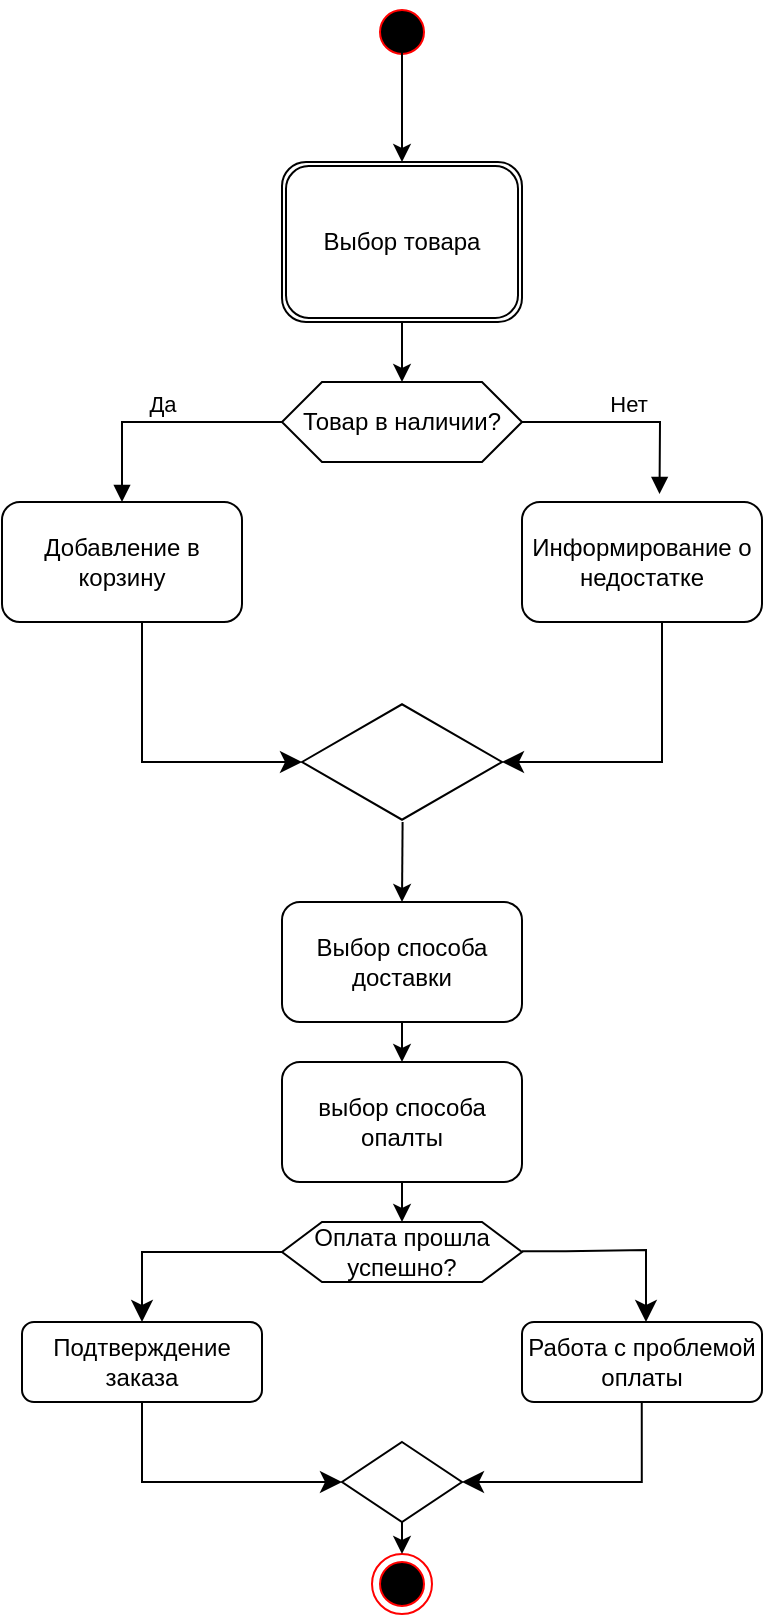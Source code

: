 <mxfile version="22.1.0" type="device">
  <diagram name="Page-1" id="e7e014a7-5840-1c2e-5031-d8a46d1fe8dd">
    <mxGraphModel dx="1500" dy="820" grid="1" gridSize="10" guides="1" tooltips="1" connect="1" arrows="1" fold="1" page="1" pageScale="1" pageWidth="1169" pageHeight="826" background="none" math="0" shadow="0">
      <root>
        <mxCell id="0" />
        <mxCell id="1" parent="0" />
        <mxCell id="th8ryTpsDhgGyTVlCRND-42" value="" style="ellipse;html=1;shape=endState;fillColor=#000000;strokeColor=#ff0000;" vertex="1" parent="1">
          <mxGeometry x="295" y="796" width="30" height="30" as="geometry" />
        </mxCell>
        <mxCell id="th8ryTpsDhgGyTVlCRND-43" value="" style="ellipse;shape=startState;fillColor=#000000;strokeColor=#ff0000;" vertex="1" parent="1">
          <mxGeometry x="295" y="20" width="30" height="30" as="geometry" />
        </mxCell>
        <mxCell id="th8ryTpsDhgGyTVlCRND-47" value="" style="endArrow=classic;html=1;rounded=0;exitX=0.5;exitY=1;exitDx=0;exitDy=0;" edge="1" parent="1">
          <mxGeometry width="50" height="50" relative="1" as="geometry">
            <mxPoint x="310" y="40" as="sourcePoint" />
            <mxPoint x="310" y="100" as="targetPoint" />
          </mxGeometry>
        </mxCell>
        <mxCell id="th8ryTpsDhgGyTVlCRND-48" value="Выбор товара" style="shape=ext;double=1;rounded=1;whiteSpace=wrap;html=1;" vertex="1" parent="1">
          <mxGeometry x="250" y="100" width="120" height="80" as="geometry" />
        </mxCell>
        <mxCell id="th8ryTpsDhgGyTVlCRND-49" value="Товар в наличии?" style="shape=hexagon;perimeter=hexagonPerimeter2;whiteSpace=wrap;html=1;fixedSize=1;" vertex="1" parent="1">
          <mxGeometry x="250" y="210" width="120" height="40" as="geometry" />
        </mxCell>
        <mxCell id="th8ryTpsDhgGyTVlCRND-50" value="" style="endArrow=classic;html=1;rounded=0;exitX=0.5;exitY=1;exitDx=0;exitDy=0;entryX=0.5;entryY=0;entryDx=0;entryDy=0;" edge="1" parent="1" source="th8ryTpsDhgGyTVlCRND-48" target="th8ryTpsDhgGyTVlCRND-49">
          <mxGeometry width="50" height="50" relative="1" as="geometry">
            <mxPoint x="410" y="240" as="sourcePoint" />
            <mxPoint x="460" y="190" as="targetPoint" />
          </mxGeometry>
        </mxCell>
        <mxCell id="th8ryTpsDhgGyTVlCRND-51" value="Добавление в корзину" style="rounded=1;whiteSpace=wrap;html=1;" vertex="1" parent="1">
          <mxGeometry x="110" y="270" width="120" height="60" as="geometry" />
        </mxCell>
        <mxCell id="th8ryTpsDhgGyTVlCRND-52" value="Информирование о недостатке" style="rounded=1;whiteSpace=wrap;html=1;" vertex="1" parent="1">
          <mxGeometry x="370" y="270" width="120" height="60" as="geometry" />
        </mxCell>
        <mxCell id="th8ryTpsDhgGyTVlCRND-56" value="Да" style="html=1;verticalAlign=bottom;endArrow=block;curved=0;rounded=0;entryX=0.5;entryY=0;entryDx=0;entryDy=0;exitX=0;exitY=0.5;exitDx=0;exitDy=0;" edge="1" parent="1" source="th8ryTpsDhgGyTVlCRND-49" target="th8ryTpsDhgGyTVlCRND-51">
          <mxGeometry width="80" relative="1" as="geometry">
            <mxPoint x="90" y="210" as="sourcePoint" />
            <mxPoint x="170" y="210" as="targetPoint" />
            <Array as="points">
              <mxPoint x="170" y="230" />
            </Array>
          </mxGeometry>
        </mxCell>
        <mxCell id="th8ryTpsDhgGyTVlCRND-57" value="Нет" style="html=1;verticalAlign=bottom;endArrow=block;curved=0;rounded=0;entryX=0.573;entryY=-0.067;entryDx=0;entryDy=0;entryPerimeter=0;" edge="1" parent="1" target="th8ryTpsDhgGyTVlCRND-52">
          <mxGeometry width="80" relative="1" as="geometry">
            <mxPoint x="370" y="230" as="sourcePoint" />
            <mxPoint x="450" y="230" as="targetPoint" />
            <Array as="points">
              <mxPoint x="439" y="230" />
            </Array>
          </mxGeometry>
        </mxCell>
        <mxCell id="th8ryTpsDhgGyTVlCRND-59" value="" style="edgeStyle=segmentEdgeStyle;endArrow=classic;html=1;curved=0;rounded=0;endSize=8;startSize=8;" edge="1" parent="1">
          <mxGeometry width="50" height="50" relative="1" as="geometry">
            <mxPoint x="180" y="330" as="sourcePoint" />
            <mxPoint x="260" y="400" as="targetPoint" />
            <Array as="points">
              <mxPoint x="180" y="400" />
            </Array>
          </mxGeometry>
        </mxCell>
        <mxCell id="th8ryTpsDhgGyTVlCRND-60" value="" style="edgeStyle=segmentEdgeStyle;endArrow=classic;html=1;curved=0;rounded=0;endSize=8;startSize=8;exitX=0.5;exitY=1;exitDx=0;exitDy=0;" edge="1" parent="1">
          <mxGeometry width="50" height="50" relative="1" as="geometry">
            <mxPoint x="400" y="330" as="sourcePoint" />
            <mxPoint x="360" y="400" as="targetPoint" />
            <Array as="points">
              <mxPoint x="440" y="330" />
              <mxPoint x="440" y="400" />
            </Array>
          </mxGeometry>
        </mxCell>
        <mxCell id="th8ryTpsDhgGyTVlCRND-66" value="" style="html=1;whiteSpace=wrap;aspect=fixed;shape=isoRectangle;" vertex="1" parent="1">
          <mxGeometry x="260" y="370" width="100" height="60" as="geometry" />
        </mxCell>
        <mxCell id="th8ryTpsDhgGyTVlCRND-69" value="" style="endArrow=classic;html=1;rounded=0;entryX=0.5;entryY=0;entryDx=0;entryDy=0;exitX=0.503;exitY=1;exitDx=0;exitDy=0;exitPerimeter=0;" edge="1" parent="1" source="th8ryTpsDhgGyTVlCRND-66" target="th8ryTpsDhgGyTVlCRND-70">
          <mxGeometry width="50" height="50" relative="1" as="geometry">
            <mxPoint x="310" y="440" as="sourcePoint" />
            <mxPoint x="310" y="460" as="targetPoint" />
          </mxGeometry>
        </mxCell>
        <mxCell id="th8ryTpsDhgGyTVlCRND-70" value="Выбор способа доставки" style="rounded=1;whiteSpace=wrap;html=1;" vertex="1" parent="1">
          <mxGeometry x="250" y="470" width="120" height="60" as="geometry" />
        </mxCell>
        <mxCell id="th8ryTpsDhgGyTVlCRND-71" value="выбор способа опалты" style="rounded=1;whiteSpace=wrap;html=1;" vertex="1" parent="1">
          <mxGeometry x="250" y="550" width="120" height="60" as="geometry" />
        </mxCell>
        <mxCell id="th8ryTpsDhgGyTVlCRND-72" value="" style="endArrow=classic;html=1;rounded=0;exitX=0.5;exitY=1;exitDx=0;exitDy=0;entryX=0.5;entryY=0;entryDx=0;entryDy=0;" edge="1" parent="1" source="th8ryTpsDhgGyTVlCRND-70" target="th8ryTpsDhgGyTVlCRND-71">
          <mxGeometry width="50" height="50" relative="1" as="geometry">
            <mxPoint x="150" y="570" as="sourcePoint" />
            <mxPoint x="200" y="520" as="targetPoint" />
          </mxGeometry>
        </mxCell>
        <mxCell id="th8ryTpsDhgGyTVlCRND-73" value="Оплата прошла успешно?" style="shape=hexagon;perimeter=hexagonPerimeter2;whiteSpace=wrap;html=1;fixedSize=1;" vertex="1" parent="1">
          <mxGeometry x="250" y="630" width="120" height="30" as="geometry" />
        </mxCell>
        <mxCell id="th8ryTpsDhgGyTVlCRND-74" value="" style="endArrow=classic;html=1;rounded=0;exitX=0.5;exitY=1;exitDx=0;exitDy=0;entryX=0.5;entryY=0;entryDx=0;entryDy=0;" edge="1" parent="1" source="th8ryTpsDhgGyTVlCRND-71" target="th8ryTpsDhgGyTVlCRND-73">
          <mxGeometry width="50" height="50" relative="1" as="geometry">
            <mxPoint x="490" y="650" as="sourcePoint" />
            <mxPoint x="540" y="600" as="targetPoint" />
          </mxGeometry>
        </mxCell>
        <mxCell id="th8ryTpsDhgGyTVlCRND-75" value="Подтверждение заказа" style="rounded=1;whiteSpace=wrap;html=1;" vertex="1" parent="1">
          <mxGeometry x="120" y="680" width="120" height="40" as="geometry" />
        </mxCell>
        <mxCell id="th8ryTpsDhgGyTVlCRND-76" value="Работа с проблемой оплаты" style="rounded=1;whiteSpace=wrap;html=1;" vertex="1" parent="1">
          <mxGeometry x="370" y="680" width="120" height="40" as="geometry" />
        </mxCell>
        <mxCell id="th8ryTpsDhgGyTVlCRND-77" value="" style="edgeStyle=segmentEdgeStyle;endArrow=classic;html=1;curved=0;rounded=0;endSize=8;startSize=8;exitX=0;exitY=0.5;exitDx=0;exitDy=0;" edge="1" parent="1" source="th8ryTpsDhgGyTVlCRND-73">
          <mxGeometry width="50" height="50" relative="1" as="geometry">
            <mxPoint x="160" y="680" as="sourcePoint" />
            <mxPoint x="180" y="680" as="targetPoint" />
            <Array as="points">
              <mxPoint x="180" y="645" />
              <mxPoint x="180" y="680" />
            </Array>
          </mxGeometry>
        </mxCell>
        <mxCell id="th8ryTpsDhgGyTVlCRND-78" value="" style="edgeStyle=segmentEdgeStyle;endArrow=classic;html=1;curved=0;rounded=0;endSize=8;startSize=8;exitX=0.984;exitY=0.354;exitDx=0;exitDy=0;exitPerimeter=0;" edge="1" parent="1">
          <mxGeometry width="50" height="50" relative="1" as="geometry">
            <mxPoint x="370" y="644.62" as="sourcePoint" />
            <mxPoint x="432" y="680" as="targetPoint" />
            <Array as="points">
              <mxPoint x="391.92" y="645" />
              <mxPoint x="431.92" y="644" />
            </Array>
          </mxGeometry>
        </mxCell>
        <mxCell id="th8ryTpsDhgGyTVlCRND-80" value="" style="edgeStyle=segmentEdgeStyle;endArrow=classic;html=1;curved=0;rounded=0;endSize=8;startSize=8;exitX=0.5;exitY=1;exitDx=0;exitDy=0;entryX=0;entryY=0.5;entryDx=0;entryDy=0;" edge="1" parent="1" source="th8ryTpsDhgGyTVlCRND-75" target="th8ryTpsDhgGyTVlCRND-81">
          <mxGeometry width="50" height="50" relative="1" as="geometry">
            <mxPoint x="250" y="770" as="sourcePoint" />
            <mxPoint x="270" y="760" as="targetPoint" />
            <Array as="points">
              <mxPoint x="180" y="760" />
            </Array>
          </mxGeometry>
        </mxCell>
        <mxCell id="th8ryTpsDhgGyTVlCRND-81" value="" style="rhombus;whiteSpace=wrap;html=1;" vertex="1" parent="1">
          <mxGeometry x="280" y="740" width="60" height="40" as="geometry" />
        </mxCell>
        <mxCell id="th8ryTpsDhgGyTVlCRND-82" value="" style="edgeStyle=segmentEdgeStyle;endArrow=classic;html=1;curved=0;rounded=0;endSize=8;startSize=8;exitX=0.499;exitY=1.045;exitDx=0;exitDy=0;exitPerimeter=0;entryX=1;entryY=0.5;entryDx=0;entryDy=0;" edge="1" parent="1" target="th8ryTpsDhgGyTVlCRND-81">
          <mxGeometry width="50" height="50" relative="1" as="geometry">
            <mxPoint x="429.88" y="720" as="sourcePoint" />
            <mxPoint x="350" y="760" as="targetPoint" />
            <Array as="points">
              <mxPoint x="430" y="760" />
            </Array>
          </mxGeometry>
        </mxCell>
        <mxCell id="th8ryTpsDhgGyTVlCRND-83" value="" style="endArrow=classic;html=1;rounded=0;exitX=0.5;exitY=1;exitDx=0;exitDy=0;entryX=0.5;entryY=0;entryDx=0;entryDy=0;" edge="1" parent="1" source="th8ryTpsDhgGyTVlCRND-81" target="th8ryTpsDhgGyTVlCRND-42">
          <mxGeometry width="50" height="50" relative="1" as="geometry">
            <mxPoint x="350" y="820" as="sourcePoint" />
            <mxPoint x="400" y="770" as="targetPoint" />
          </mxGeometry>
        </mxCell>
      </root>
    </mxGraphModel>
  </diagram>
</mxfile>
